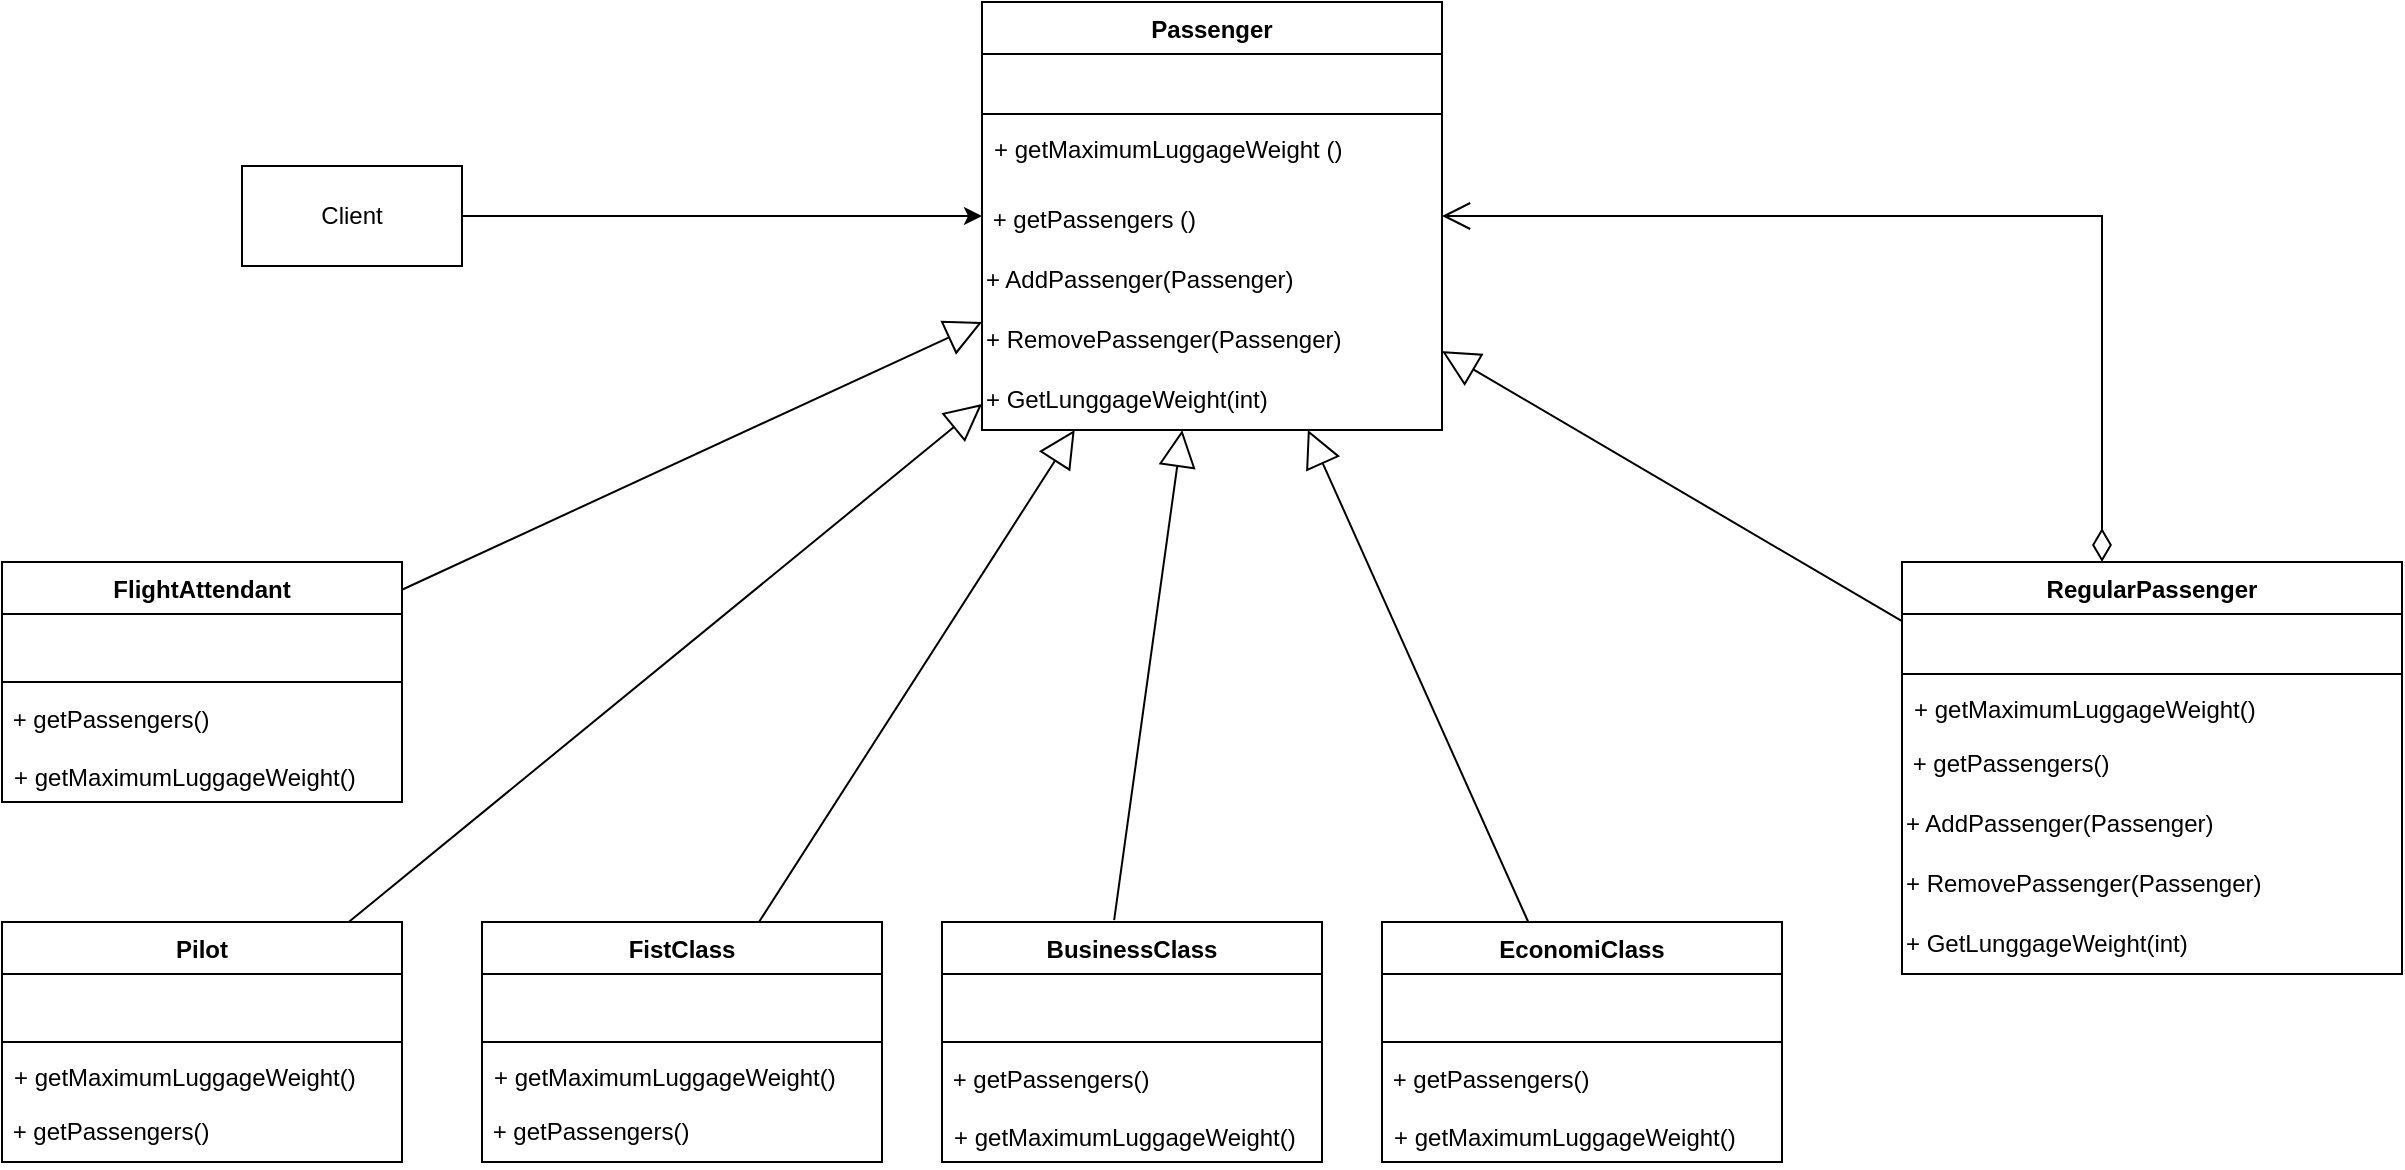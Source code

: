<mxfile version="22.1.15" type="device">
  <diagram name="Trang-1" id="Jx5FHGbSv20RP-j9FyMX">
    <mxGraphModel dx="2284" dy="746" grid="1" gridSize="10" guides="1" tooltips="1" connect="1" arrows="1" fold="1" page="1" pageScale="1" pageWidth="850" pageHeight="1100" math="0" shadow="0">
      <root>
        <mxCell id="0" />
        <mxCell id="1" parent="0" />
        <mxCell id="V8NqZizXuEBdgUwYtA9P-5" value="Passenger" style="swimlane;fontStyle=1;align=center;verticalAlign=top;childLayout=stackLayout;horizontal=1;startSize=26;horizontalStack=0;resizeParent=1;resizeParentMax=0;resizeLast=0;collapsible=1;marginBottom=0;whiteSpace=wrap;html=1;" vertex="1" parent="1">
          <mxGeometry x="90" y="110" width="230" height="214" as="geometry" />
        </mxCell>
        <mxCell id="V8NqZizXuEBdgUwYtA9P-6" value="&amp;nbsp;" style="text;strokeColor=none;fillColor=none;align=left;verticalAlign=top;spacingLeft=4;spacingRight=4;overflow=hidden;rotatable=0;points=[[0,0.5],[1,0.5]];portConstraint=eastwest;whiteSpace=wrap;html=1;" vertex="1" parent="V8NqZizXuEBdgUwYtA9P-5">
          <mxGeometry y="26" width="230" height="26" as="geometry" />
        </mxCell>
        <mxCell id="V8NqZizXuEBdgUwYtA9P-7" value="" style="line;strokeWidth=1;fillColor=none;align=left;verticalAlign=middle;spacingTop=-1;spacingLeft=3;spacingRight=3;rotatable=0;labelPosition=right;points=[];portConstraint=eastwest;strokeColor=inherit;" vertex="1" parent="V8NqZizXuEBdgUwYtA9P-5">
          <mxGeometry y="52" width="230" height="8" as="geometry" />
        </mxCell>
        <mxCell id="V8NqZizXuEBdgUwYtA9P-28" value="+ getMaximumLuggageWeight ()" style="text;strokeColor=none;fillColor=none;align=left;verticalAlign=top;spacingLeft=4;spacingRight=4;overflow=hidden;rotatable=0;points=[[0,0.5],[1,0.5]];portConstraint=eastwest;whiteSpace=wrap;html=1;" vertex="1" parent="V8NqZizXuEBdgUwYtA9P-5">
          <mxGeometry y="60" width="230" height="34" as="geometry" />
        </mxCell>
        <mxCell id="V8NqZizXuEBdgUwYtA9P-29" value="&amp;nbsp;+ getPassengers ()&amp;nbsp;" style="text;html=1;align=left;verticalAlign=middle;resizable=0;points=[];autosize=1;strokeColor=none;fillColor=none;" vertex="1" parent="V8NqZizXuEBdgUwYtA9P-5">
          <mxGeometry y="94" width="230" height="30" as="geometry" />
        </mxCell>
        <mxCell id="V8NqZizXuEBdgUwYtA9P-40" value="+ AddPassenger(Passenger)" style="text;html=1;align=left;verticalAlign=middle;resizable=0;points=[];autosize=1;strokeColor=none;fillColor=none;" vertex="1" parent="V8NqZizXuEBdgUwYtA9P-5">
          <mxGeometry y="124" width="230" height="30" as="geometry" />
        </mxCell>
        <mxCell id="V8NqZizXuEBdgUwYtA9P-41" value="+ RemovePassenger(Passenger)" style="text;html=1;align=left;verticalAlign=middle;resizable=0;points=[];autosize=1;strokeColor=none;fillColor=none;" vertex="1" parent="V8NqZizXuEBdgUwYtA9P-5">
          <mxGeometry y="154" width="230" height="30" as="geometry" />
        </mxCell>
        <mxCell id="V8NqZizXuEBdgUwYtA9P-49" value="+ GetLunggageWeight(int)" style="text;html=1;align=left;verticalAlign=middle;resizable=0;points=[];autosize=1;strokeColor=none;fillColor=none;" vertex="1" parent="V8NqZizXuEBdgUwYtA9P-5">
          <mxGeometry y="184" width="230" height="30" as="geometry" />
        </mxCell>
        <mxCell id="V8NqZizXuEBdgUwYtA9P-9" value="RegularPassenger" style="swimlane;fontStyle=1;align=center;verticalAlign=top;childLayout=stackLayout;horizontal=1;startSize=26;horizontalStack=0;resizeParent=1;resizeParentMax=0;resizeLast=0;collapsible=1;marginBottom=0;whiteSpace=wrap;html=1;" vertex="1" parent="1">
          <mxGeometry x="550" y="390" width="250" height="206" as="geometry" />
        </mxCell>
        <mxCell id="V8NqZizXuEBdgUwYtA9P-10" value="&amp;nbsp;" style="text;strokeColor=none;fillColor=none;align=left;verticalAlign=top;spacingLeft=4;spacingRight=4;overflow=hidden;rotatable=0;points=[[0,0.5],[1,0.5]];portConstraint=eastwest;whiteSpace=wrap;html=1;" vertex="1" parent="V8NqZizXuEBdgUwYtA9P-9">
          <mxGeometry y="26" width="250" height="26" as="geometry" />
        </mxCell>
        <mxCell id="V8NqZizXuEBdgUwYtA9P-11" value="" style="line;strokeWidth=1;fillColor=none;align=left;verticalAlign=middle;spacingTop=-1;spacingLeft=3;spacingRight=3;rotatable=0;labelPosition=right;points=[];portConstraint=eastwest;strokeColor=inherit;" vertex="1" parent="V8NqZizXuEBdgUwYtA9P-9">
          <mxGeometry y="52" width="250" height="8" as="geometry" />
        </mxCell>
        <mxCell id="V8NqZizXuEBdgUwYtA9P-30" value="+ getMaximumLuggageWeight()" style="text;strokeColor=none;fillColor=none;align=left;verticalAlign=top;spacingLeft=4;spacingRight=4;overflow=hidden;rotatable=0;points=[[0,0.5],[1,0.5]];portConstraint=eastwest;whiteSpace=wrap;html=1;" vertex="1" parent="V8NqZizXuEBdgUwYtA9P-9">
          <mxGeometry y="60" width="250" height="26" as="geometry" />
        </mxCell>
        <mxCell id="V8NqZizXuEBdgUwYtA9P-31" value="&amp;nbsp;+ getPassengers()&amp;nbsp;" style="text;html=1;align=left;verticalAlign=middle;resizable=0;points=[];autosize=1;strokeColor=none;fillColor=none;" vertex="1" parent="V8NqZizXuEBdgUwYtA9P-9">
          <mxGeometry y="86" width="250" height="30" as="geometry" />
        </mxCell>
        <mxCell id="V8NqZizXuEBdgUwYtA9P-50" value="+ AddPassenger(Passenger)" style="text;html=1;align=left;verticalAlign=middle;resizable=0;points=[];autosize=1;strokeColor=none;fillColor=none;" vertex="1" parent="V8NqZizXuEBdgUwYtA9P-9">
          <mxGeometry y="116" width="250" height="30" as="geometry" />
        </mxCell>
        <mxCell id="V8NqZizXuEBdgUwYtA9P-51" value="+ RemovePassenger(Passenger)" style="text;html=1;align=left;verticalAlign=middle;resizable=0;points=[];autosize=1;strokeColor=none;fillColor=none;" vertex="1" parent="V8NqZizXuEBdgUwYtA9P-9">
          <mxGeometry y="146" width="250" height="30" as="geometry" />
        </mxCell>
        <mxCell id="V8NqZizXuEBdgUwYtA9P-52" value="+ GetLunggageWeight(int)" style="text;html=1;align=left;verticalAlign=middle;resizable=0;points=[];autosize=1;strokeColor=none;fillColor=none;" vertex="1" parent="V8NqZizXuEBdgUwYtA9P-9">
          <mxGeometry y="176" width="250" height="30" as="geometry" />
        </mxCell>
        <mxCell id="V8NqZizXuEBdgUwYtA9P-13" value="FistClass" style="swimlane;fontStyle=1;align=center;verticalAlign=top;childLayout=stackLayout;horizontal=1;startSize=26;horizontalStack=0;resizeParent=1;resizeParentMax=0;resizeLast=0;collapsible=1;marginBottom=0;whiteSpace=wrap;html=1;" vertex="1" parent="1">
          <mxGeometry x="-160" y="570" width="200" height="120" as="geometry" />
        </mxCell>
        <mxCell id="V8NqZizXuEBdgUwYtA9P-46" value="&amp;nbsp;" style="text;html=1;align=center;verticalAlign=middle;resizable=0;points=[];autosize=1;strokeColor=none;fillColor=none;" vertex="1" parent="V8NqZizXuEBdgUwYtA9P-13">
          <mxGeometry y="26" width="200" height="30" as="geometry" />
        </mxCell>
        <mxCell id="V8NqZizXuEBdgUwYtA9P-15" value="" style="line;strokeWidth=1;fillColor=none;align=left;verticalAlign=middle;spacingTop=-1;spacingLeft=3;spacingRight=3;rotatable=0;labelPosition=right;points=[];portConstraint=eastwest;strokeColor=inherit;" vertex="1" parent="V8NqZizXuEBdgUwYtA9P-13">
          <mxGeometry y="56" width="200" height="8" as="geometry" />
        </mxCell>
        <mxCell id="V8NqZizXuEBdgUwYtA9P-14" value="+ getMaximumLuggageWeight()" style="text;strokeColor=none;fillColor=none;align=left;verticalAlign=top;spacingLeft=4;spacingRight=4;overflow=hidden;rotatable=0;points=[[0,0.5],[1,0.5]];portConstraint=eastwest;whiteSpace=wrap;html=1;" vertex="1" parent="V8NqZizXuEBdgUwYtA9P-13">
          <mxGeometry y="64" width="200" height="26" as="geometry" />
        </mxCell>
        <mxCell id="V8NqZizXuEBdgUwYtA9P-27" value="&amp;nbsp;+ getPassengers()&amp;nbsp;" style="text;html=1;align=left;verticalAlign=middle;resizable=0;points=[];autosize=1;strokeColor=none;fillColor=none;" vertex="1" parent="V8NqZizXuEBdgUwYtA9P-13">
          <mxGeometry y="90" width="200" height="30" as="geometry" />
        </mxCell>
        <mxCell id="V8NqZizXuEBdgUwYtA9P-17" value="BusinessClass" style="swimlane;fontStyle=1;align=center;verticalAlign=top;childLayout=stackLayout;horizontal=1;startSize=26;horizontalStack=0;resizeParent=1;resizeParentMax=0;resizeLast=0;collapsible=1;marginBottom=0;whiteSpace=wrap;html=1;" vertex="1" parent="1">
          <mxGeometry x="70" y="570" width="190" height="120" as="geometry" />
        </mxCell>
        <mxCell id="V8NqZizXuEBdgUwYtA9P-47" value="&amp;nbsp;" style="text;html=1;align=center;verticalAlign=middle;resizable=0;points=[];autosize=1;strokeColor=none;fillColor=none;" vertex="1" parent="V8NqZizXuEBdgUwYtA9P-17">
          <mxGeometry y="26" width="190" height="30" as="geometry" />
        </mxCell>
        <mxCell id="V8NqZizXuEBdgUwYtA9P-19" value="" style="line;strokeWidth=1;fillColor=none;align=left;verticalAlign=middle;spacingTop=-1;spacingLeft=3;spacingRight=3;rotatable=0;labelPosition=right;points=[];portConstraint=eastwest;strokeColor=inherit;" vertex="1" parent="V8NqZizXuEBdgUwYtA9P-17">
          <mxGeometry y="56" width="190" height="8" as="geometry" />
        </mxCell>
        <mxCell id="V8NqZizXuEBdgUwYtA9P-25" value="&amp;nbsp;+ getPassengers()&amp;nbsp;" style="text;html=1;align=left;verticalAlign=middle;resizable=0;points=[];autosize=1;strokeColor=none;fillColor=none;" vertex="1" parent="V8NqZizXuEBdgUwYtA9P-17">
          <mxGeometry y="64" width="190" height="30" as="geometry" />
        </mxCell>
        <mxCell id="V8NqZizXuEBdgUwYtA9P-18" value="+ getMaximumLuggageWeight()" style="text;strokeColor=none;fillColor=none;align=left;verticalAlign=top;spacingLeft=4;spacingRight=4;overflow=hidden;rotatable=0;points=[[0,0.5],[1,0.5]];portConstraint=eastwest;whiteSpace=wrap;html=1;" vertex="1" parent="V8NqZizXuEBdgUwYtA9P-17">
          <mxGeometry y="94" width="190" height="26" as="geometry" />
        </mxCell>
        <mxCell id="V8NqZizXuEBdgUwYtA9P-21" value="EconomiClass" style="swimlane;fontStyle=1;align=center;verticalAlign=top;childLayout=stackLayout;horizontal=1;startSize=26;horizontalStack=0;resizeParent=1;resizeParentMax=0;resizeLast=0;collapsible=1;marginBottom=0;whiteSpace=wrap;html=1;" vertex="1" parent="1">
          <mxGeometry x="290" y="570" width="200" height="120" as="geometry" />
        </mxCell>
        <mxCell id="V8NqZizXuEBdgUwYtA9P-48" value="&amp;nbsp;" style="text;html=1;align=center;verticalAlign=middle;resizable=0;points=[];autosize=1;strokeColor=none;fillColor=none;" vertex="1" parent="V8NqZizXuEBdgUwYtA9P-21">
          <mxGeometry y="26" width="200" height="30" as="geometry" />
        </mxCell>
        <mxCell id="V8NqZizXuEBdgUwYtA9P-23" value="" style="line;strokeWidth=1;fillColor=none;align=left;verticalAlign=middle;spacingTop=-1;spacingLeft=3;spacingRight=3;rotatable=0;labelPosition=right;points=[];portConstraint=eastwest;strokeColor=inherit;" vertex="1" parent="V8NqZizXuEBdgUwYtA9P-21">
          <mxGeometry y="56" width="200" height="8" as="geometry" />
        </mxCell>
        <mxCell id="V8NqZizXuEBdgUwYtA9P-26" value="&amp;nbsp;+ getPassengers()&amp;nbsp;" style="text;html=1;align=left;verticalAlign=middle;resizable=0;points=[];autosize=1;strokeColor=none;fillColor=none;" vertex="1" parent="V8NqZizXuEBdgUwYtA9P-21">
          <mxGeometry y="64" width="200" height="30" as="geometry" />
        </mxCell>
        <mxCell id="V8NqZizXuEBdgUwYtA9P-22" value="+ getMaximumLuggageWeight()" style="text;strokeColor=none;fillColor=none;align=left;verticalAlign=top;spacingLeft=4;spacingRight=4;overflow=hidden;rotatable=0;points=[[0,0.5],[1,0.5]];portConstraint=eastwest;whiteSpace=wrap;html=1;" vertex="1" parent="V8NqZizXuEBdgUwYtA9P-21">
          <mxGeometry y="94" width="200" height="26" as="geometry" />
        </mxCell>
        <mxCell id="V8NqZizXuEBdgUwYtA9P-32" value="Pilot" style="swimlane;fontStyle=1;align=center;verticalAlign=top;childLayout=stackLayout;horizontal=1;startSize=26;horizontalStack=0;resizeParent=1;resizeParentMax=0;resizeLast=0;collapsible=1;marginBottom=0;whiteSpace=wrap;html=1;" vertex="1" parent="1">
          <mxGeometry x="-400" y="570" width="200" height="120" as="geometry" />
        </mxCell>
        <mxCell id="V8NqZizXuEBdgUwYtA9P-45" value="&amp;nbsp;" style="text;html=1;align=center;verticalAlign=middle;resizable=0;points=[];autosize=1;strokeColor=none;fillColor=none;" vertex="1" parent="V8NqZizXuEBdgUwYtA9P-32">
          <mxGeometry y="26" width="200" height="30" as="geometry" />
        </mxCell>
        <mxCell id="V8NqZizXuEBdgUwYtA9P-34" value="" style="line;strokeWidth=1;fillColor=none;align=left;verticalAlign=middle;spacingTop=-1;spacingLeft=3;spacingRight=3;rotatable=0;labelPosition=right;points=[];portConstraint=eastwest;strokeColor=inherit;" vertex="1" parent="V8NqZizXuEBdgUwYtA9P-32">
          <mxGeometry y="56" width="200" height="8" as="geometry" />
        </mxCell>
        <mxCell id="V8NqZizXuEBdgUwYtA9P-33" value="+ getMaximumLuggageWeight()" style="text;strokeColor=none;fillColor=none;align=left;verticalAlign=top;spacingLeft=4;spacingRight=4;overflow=hidden;rotatable=0;points=[[0,0.5],[1,0.5]];portConstraint=eastwest;whiteSpace=wrap;html=1;" vertex="1" parent="V8NqZizXuEBdgUwYtA9P-32">
          <mxGeometry y="64" width="200" height="26" as="geometry" />
        </mxCell>
        <mxCell id="V8NqZizXuEBdgUwYtA9P-35" value="&amp;nbsp;+ getPassengers()&amp;nbsp;" style="text;html=1;align=left;verticalAlign=middle;resizable=0;points=[];autosize=1;strokeColor=none;fillColor=none;" vertex="1" parent="V8NqZizXuEBdgUwYtA9P-32">
          <mxGeometry y="90" width="200" height="30" as="geometry" />
        </mxCell>
        <mxCell id="V8NqZizXuEBdgUwYtA9P-36" value="FlightAttendant" style="swimlane;fontStyle=1;align=center;verticalAlign=top;childLayout=stackLayout;horizontal=1;startSize=26;horizontalStack=0;resizeParent=1;resizeParentMax=0;resizeLast=0;collapsible=1;marginBottom=0;whiteSpace=wrap;html=1;" vertex="1" parent="1">
          <mxGeometry x="-400" y="390" width="200" height="120" as="geometry" />
        </mxCell>
        <mxCell id="V8NqZizXuEBdgUwYtA9P-44" value="&amp;nbsp;" style="text;html=1;align=center;verticalAlign=middle;resizable=0;points=[];autosize=1;strokeColor=none;fillColor=none;" vertex="1" parent="V8NqZizXuEBdgUwYtA9P-36">
          <mxGeometry y="26" width="200" height="30" as="geometry" />
        </mxCell>
        <mxCell id="V8NqZizXuEBdgUwYtA9P-38" value="" style="line;strokeWidth=1;fillColor=none;align=left;verticalAlign=middle;spacingTop=-1;spacingLeft=3;spacingRight=3;rotatable=0;labelPosition=right;points=[];portConstraint=eastwest;strokeColor=inherit;" vertex="1" parent="V8NqZizXuEBdgUwYtA9P-36">
          <mxGeometry y="56" width="200" height="8" as="geometry" />
        </mxCell>
        <mxCell id="V8NqZizXuEBdgUwYtA9P-39" value="&amp;nbsp;+ getPassengers()&amp;nbsp;" style="text;html=1;align=left;verticalAlign=middle;resizable=0;points=[];autosize=1;strokeColor=none;fillColor=none;" vertex="1" parent="V8NqZizXuEBdgUwYtA9P-36">
          <mxGeometry y="64" width="200" height="30" as="geometry" />
        </mxCell>
        <mxCell id="V8NqZizXuEBdgUwYtA9P-37" value="+ getMaximumLuggageWeight()" style="text;strokeColor=none;fillColor=none;align=left;verticalAlign=top;spacingLeft=4;spacingRight=4;overflow=hidden;rotatable=0;points=[[0,0.5],[1,0.5]];portConstraint=eastwest;whiteSpace=wrap;html=1;" vertex="1" parent="V8NqZizXuEBdgUwYtA9P-36">
          <mxGeometry y="94" width="200" height="26" as="geometry" />
        </mxCell>
        <mxCell id="V8NqZizXuEBdgUwYtA9P-53" value="" style="endArrow=block;endSize=16;endFill=0;html=1;rounded=0;" edge="1" parent="1" source="V8NqZizXuEBdgUwYtA9P-36" target="V8NqZizXuEBdgUwYtA9P-5">
          <mxGeometry width="160" relative="1" as="geometry">
            <mxPoint x="-530" y="370" as="sourcePoint" />
            <mxPoint x="-370" y="370" as="targetPoint" />
          </mxGeometry>
        </mxCell>
        <mxCell id="V8NqZizXuEBdgUwYtA9P-54" value="" style="endArrow=block;endSize=16;endFill=0;html=1;rounded=0;" edge="1" parent="1" source="V8NqZizXuEBdgUwYtA9P-32" target="V8NqZizXuEBdgUwYtA9P-5">
          <mxGeometry width="160" relative="1" as="geometry">
            <mxPoint x="-400" y="750" as="sourcePoint" />
            <mxPoint x="-240" y="750" as="targetPoint" />
          </mxGeometry>
        </mxCell>
        <mxCell id="V8NqZizXuEBdgUwYtA9P-55" value="" style="endArrow=block;endSize=16;endFill=0;html=1;rounded=0;" edge="1" parent="1" source="V8NqZizXuEBdgUwYtA9P-13" target="V8NqZizXuEBdgUwYtA9P-5">
          <mxGeometry width="160" relative="1" as="geometry">
            <mxPoint x="-390" y="760" as="sourcePoint" />
            <mxPoint x="-230" y="760" as="targetPoint" />
          </mxGeometry>
        </mxCell>
        <mxCell id="V8NqZizXuEBdgUwYtA9P-56" value="" style="endArrow=block;endSize=16;endFill=0;html=1;rounded=0;exitX=0.453;exitY=-0.008;exitDx=0;exitDy=0;exitPerimeter=0;" edge="1" parent="1" source="V8NqZizXuEBdgUwYtA9P-17" target="V8NqZizXuEBdgUwYtA9P-5">
          <mxGeometry width="160" relative="1" as="geometry">
            <mxPoint x="-380" y="770" as="sourcePoint" />
            <mxPoint x="-220" y="770" as="targetPoint" />
          </mxGeometry>
        </mxCell>
        <mxCell id="V8NqZizXuEBdgUwYtA9P-57" value="" style="endArrow=block;endSize=16;endFill=0;html=1;rounded=0;" edge="1" parent="1" source="V8NqZizXuEBdgUwYtA9P-21" target="V8NqZizXuEBdgUwYtA9P-5">
          <mxGeometry width="160" relative="1" as="geometry">
            <mxPoint x="-370" y="780" as="sourcePoint" />
            <mxPoint x="-210" y="780" as="targetPoint" />
          </mxGeometry>
        </mxCell>
        <mxCell id="V8NqZizXuEBdgUwYtA9P-58" value="" style="endArrow=block;endSize=16;endFill=0;html=1;rounded=0;" edge="1" parent="1" source="V8NqZizXuEBdgUwYtA9P-9" target="V8NqZizXuEBdgUwYtA9P-5">
          <mxGeometry width="160" relative="1" as="geometry">
            <mxPoint x="-360" y="790" as="sourcePoint" />
            <mxPoint x="-200" y="790" as="targetPoint" />
          </mxGeometry>
        </mxCell>
        <mxCell id="V8NqZizXuEBdgUwYtA9P-67" style="edgeStyle=orthogonalEdgeStyle;rounded=0;orthogonalLoop=1;jettySize=auto;html=1;" edge="1" parent="1" source="V8NqZizXuEBdgUwYtA9P-61" target="V8NqZizXuEBdgUwYtA9P-5">
          <mxGeometry relative="1" as="geometry" />
        </mxCell>
        <mxCell id="V8NqZizXuEBdgUwYtA9P-61" value="Client" style="html=1;whiteSpace=wrap;" vertex="1" parent="1">
          <mxGeometry x="-280" y="192" width="110" height="50" as="geometry" />
        </mxCell>
        <mxCell id="V8NqZizXuEBdgUwYtA9P-62" value="" style="endArrow=open;html=1;endSize=12;startArrow=diamondThin;startSize=14;startFill=0;edgeStyle=orthogonalEdgeStyle;rounded=0;" edge="1" parent="1" source="V8NqZizXuEBdgUwYtA9P-9" target="V8NqZizXuEBdgUwYtA9P-5">
          <mxGeometry relative="1" as="geometry">
            <mxPoint x="570" y="710" as="sourcePoint" />
            <mxPoint x="730" y="710" as="targetPoint" />
            <Array as="points">
              <mxPoint x="650" y="217" />
            </Array>
          </mxGeometry>
        </mxCell>
      </root>
    </mxGraphModel>
  </diagram>
</mxfile>
